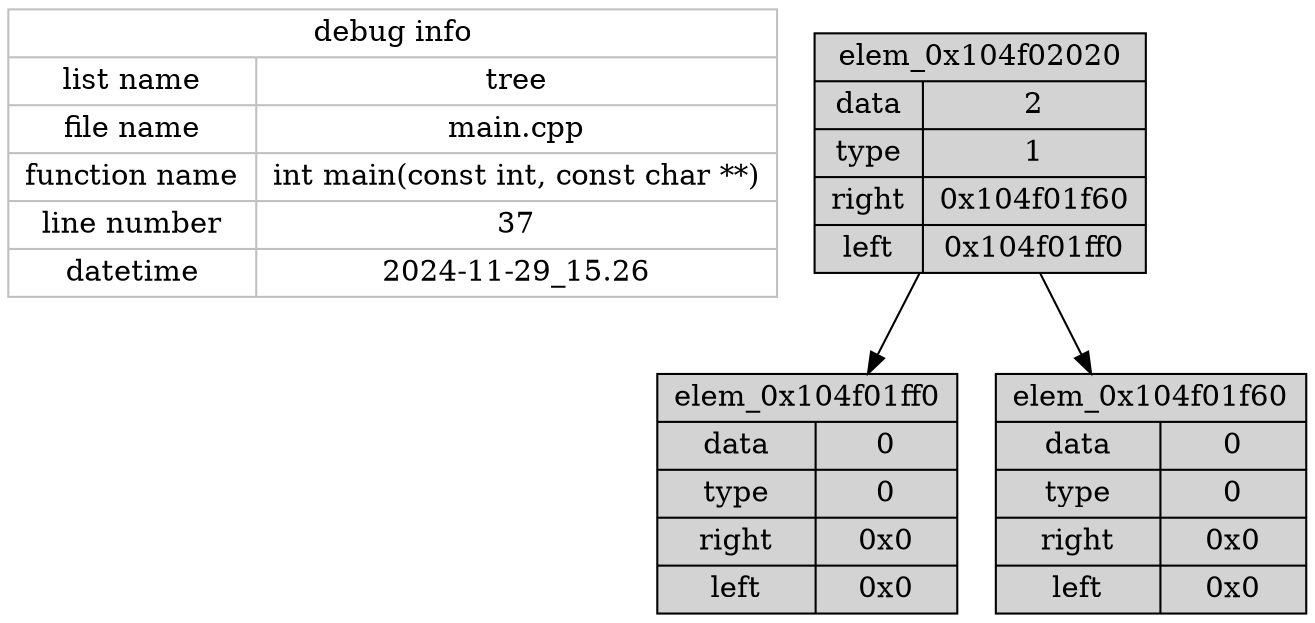 digraph G {
debug_info [
shape=record,
label="{debug info | { {list name | file name | function name | line number | datetime} | {tree | main.cpp | int main(const int, const char **) | 37 | 2024-11-29_15.26} }}",
fillcolor=white,
color=grey,
style="filled",
];
elem_0x104f02020 [
  shape=record,
  label="{elem_0x104f02020  | { {data | type | right | left} | {2 | 1 | 0x104f01f60 | 0x104f01ff0} } }",
  fillcolor=lightgrey,
  color=black,
  style="filled"
];
elem_0x104f01ff0 [
  shape=record,
  label="{elem_0x104f01ff0  | { {data | type | right | left} | {0 | 0 | 0x0 | 0x0} } }",
  fillcolor=lightgrey,
  color=black,
  style="filled"
];

elem_0x104f01f60 [
  shape=record,
  label="{elem_0x104f01f60  | { {data | type | right | left} | {0 | 0 | 0x0 | 0x0} } }",
  fillcolor=lightgrey,
  color=black,
  style="filled"
];

elem_0x104f02020 -> elem_0x104f01ff0;
elem_0x104f02020 -> elem_0x104f01f60;

}
